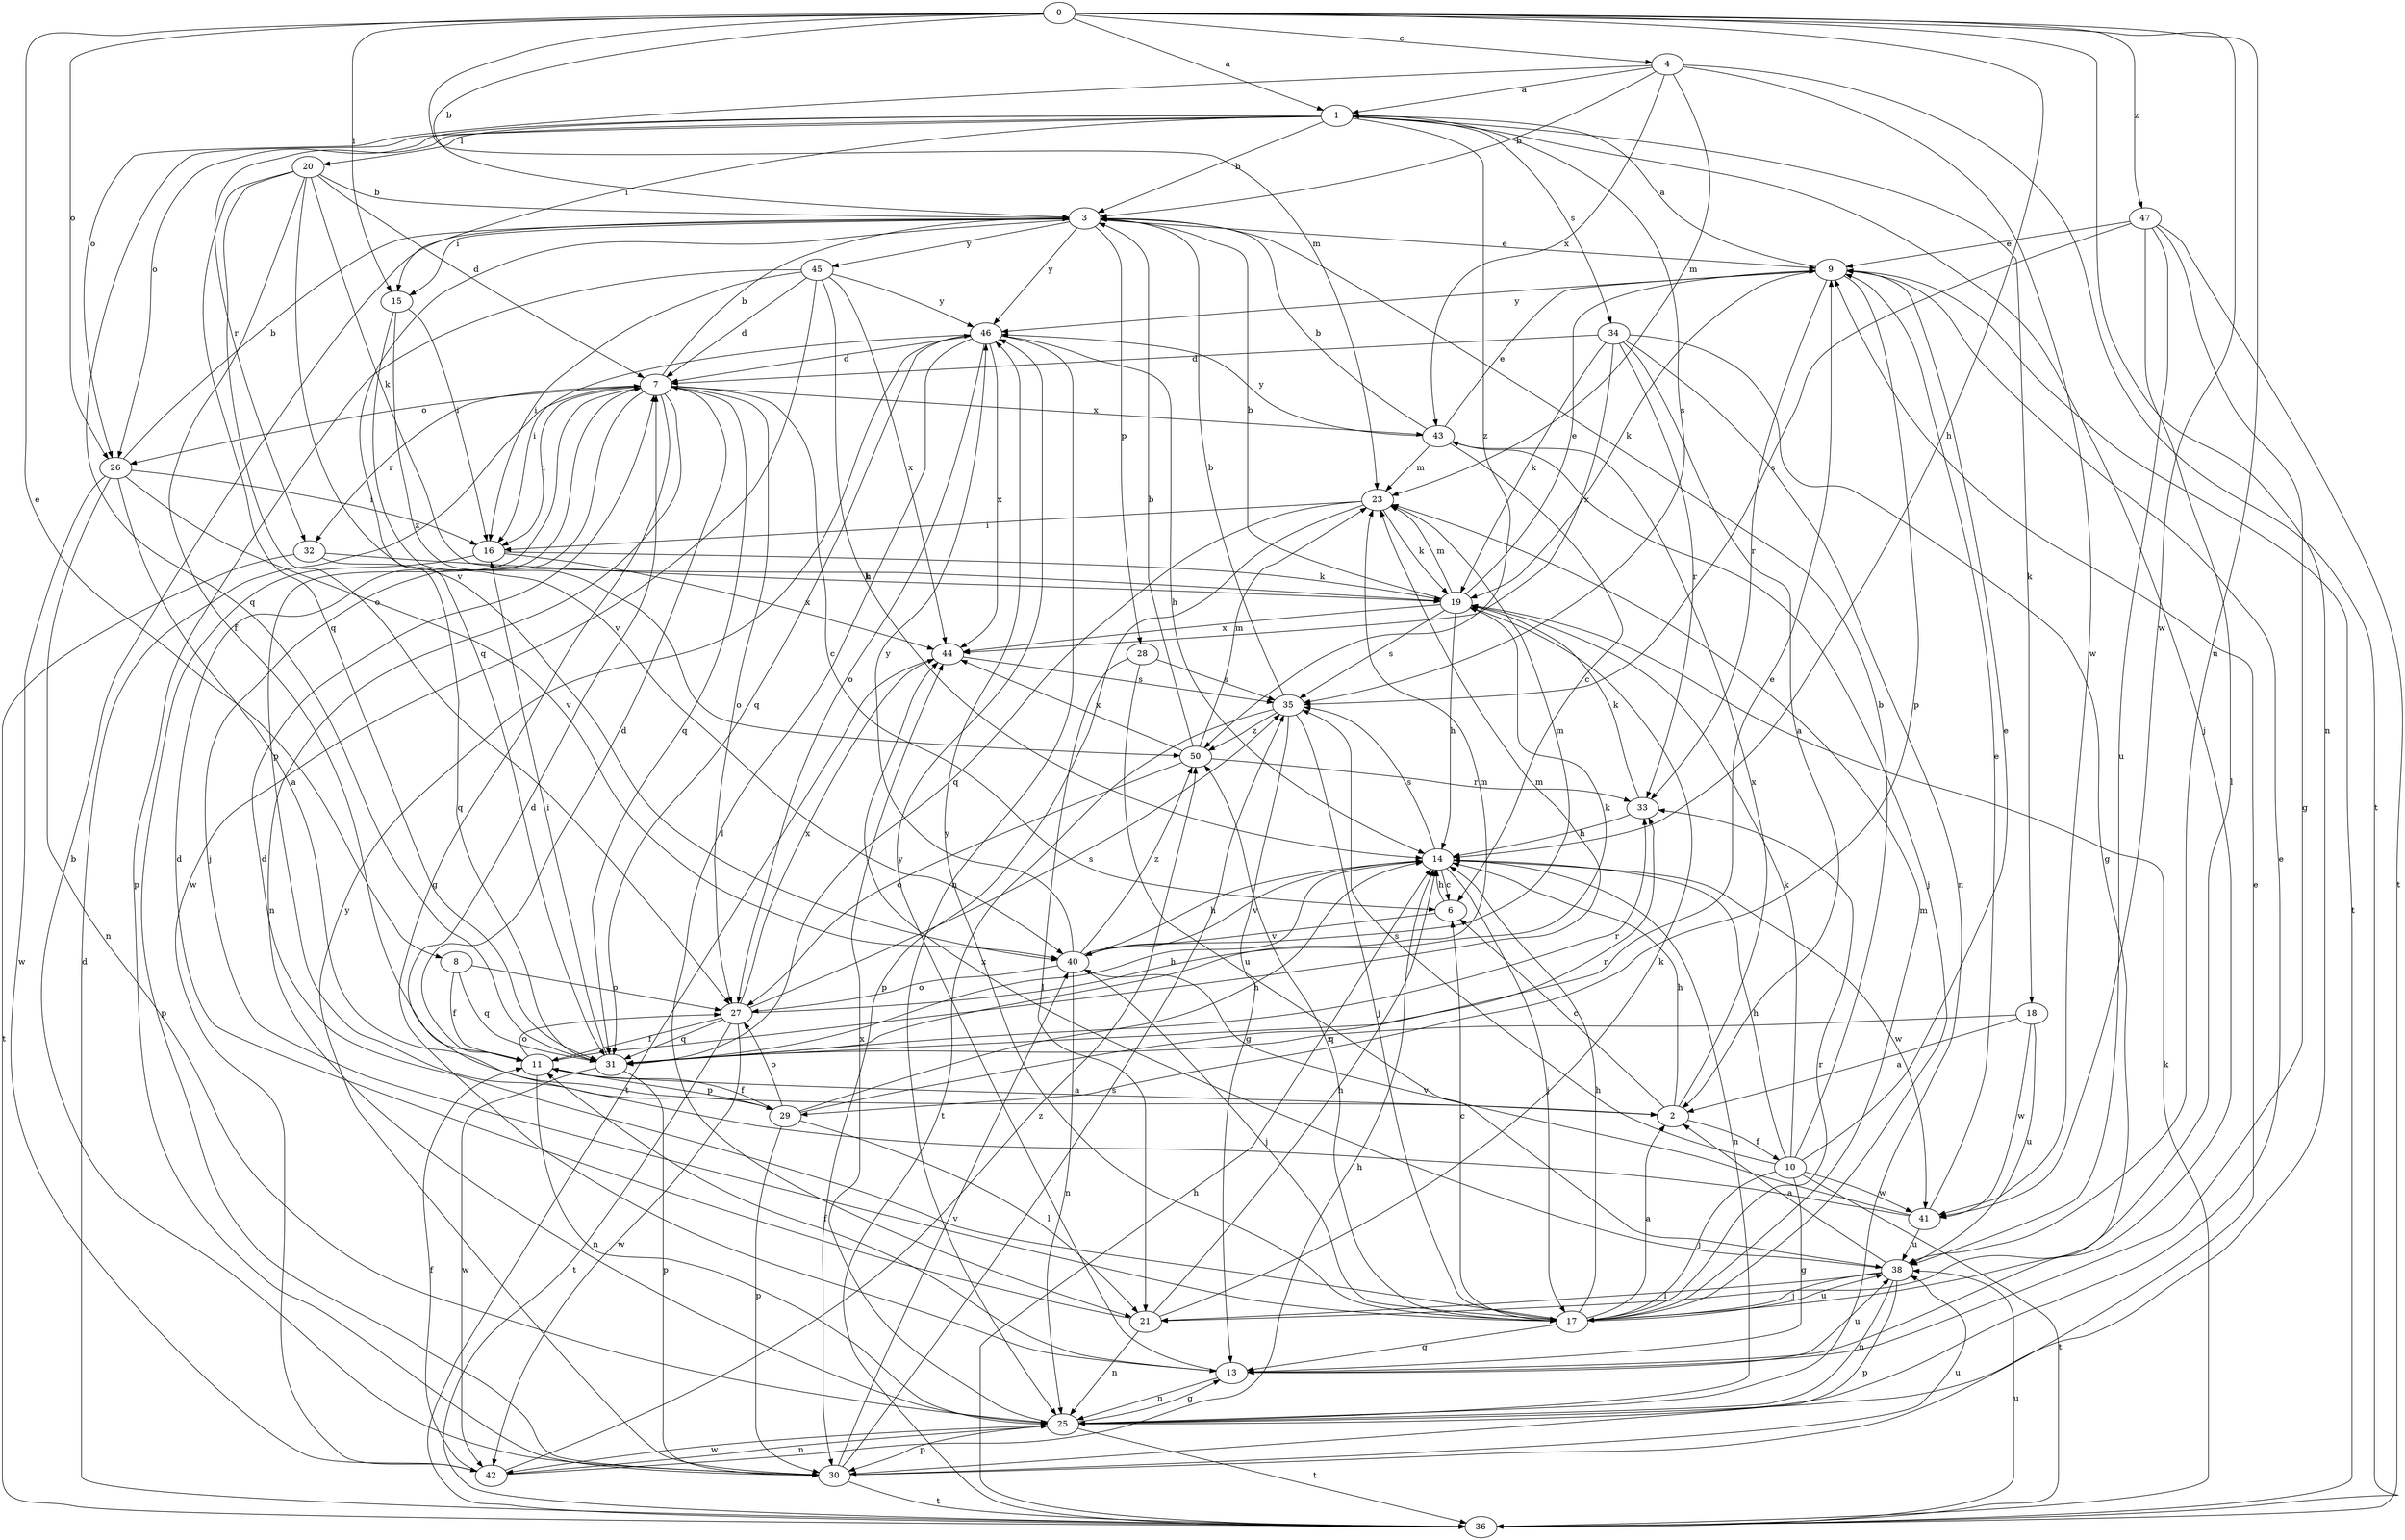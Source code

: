 strict digraph  {
0;
1;
2;
3;
4;
6;
7;
8;
9;
10;
11;
13;
14;
15;
16;
17;
18;
19;
20;
21;
23;
25;
26;
27;
28;
29;
30;
31;
32;
33;
34;
35;
36;
38;
40;
41;
42;
43;
44;
45;
46;
47;
50;
0 -> 1  [label=a];
0 -> 3  [label=b];
0 -> 4  [label=c];
0 -> 8  [label=e];
0 -> 14  [label=h];
0 -> 15  [label=i];
0 -> 23  [label=m];
0 -> 25  [label=n];
0 -> 26  [label=o];
0 -> 38  [label=u];
0 -> 41  [label=w];
0 -> 47  [label=z];
1 -> 3  [label=b];
1 -> 15  [label=i];
1 -> 17  [label=j];
1 -> 18  [label=k];
1 -> 20  [label=l];
1 -> 26  [label=o];
1 -> 31  [label=q];
1 -> 32  [label=r];
1 -> 34  [label=s];
1 -> 35  [label=s];
1 -> 50  [label=z];
2 -> 6  [label=c];
2 -> 10  [label=f];
2 -> 14  [label=h];
2 -> 43  [label=x];
3 -> 9  [label=e];
3 -> 15  [label=i];
3 -> 28  [label=p];
3 -> 31  [label=q];
3 -> 45  [label=y];
3 -> 46  [label=y];
4 -> 1  [label=a];
4 -> 3  [label=b];
4 -> 23  [label=m];
4 -> 26  [label=o];
4 -> 36  [label=t];
4 -> 41  [label=w];
4 -> 43  [label=x];
6 -> 14  [label=h];
6 -> 40  [label=v];
7 -> 3  [label=b];
7 -> 6  [label=c];
7 -> 13  [label=g];
7 -> 16  [label=i];
7 -> 17  [label=j];
7 -> 25  [label=n];
7 -> 26  [label=o];
7 -> 27  [label=o];
7 -> 29  [label=p];
7 -> 31  [label=q];
7 -> 32  [label=r];
7 -> 43  [label=x];
8 -> 11  [label=f];
8 -> 27  [label=o];
8 -> 31  [label=q];
9 -> 1  [label=a];
9 -> 19  [label=k];
9 -> 29  [label=p];
9 -> 33  [label=r];
9 -> 36  [label=t];
9 -> 46  [label=y];
10 -> 3  [label=b];
10 -> 9  [label=e];
10 -> 13  [label=g];
10 -> 14  [label=h];
10 -> 17  [label=j];
10 -> 19  [label=k];
10 -> 35  [label=s];
10 -> 36  [label=t];
10 -> 41  [label=w];
11 -> 2  [label=a];
11 -> 7  [label=d];
11 -> 23  [label=m];
11 -> 25  [label=n];
11 -> 27  [label=o];
11 -> 29  [label=p];
13 -> 11  [label=f];
13 -> 25  [label=n];
13 -> 38  [label=u];
13 -> 46  [label=y];
14 -> 6  [label=c];
14 -> 17  [label=j];
14 -> 25  [label=n];
14 -> 35  [label=s];
14 -> 40  [label=v];
14 -> 41  [label=w];
15 -> 16  [label=i];
15 -> 40  [label=v];
15 -> 50  [label=z];
16 -> 19  [label=k];
16 -> 30  [label=p];
16 -> 44  [label=x];
17 -> 2  [label=a];
17 -> 6  [label=c];
17 -> 7  [label=d];
17 -> 13  [label=g];
17 -> 14  [label=h];
17 -> 23  [label=m];
17 -> 33  [label=r];
17 -> 38  [label=u];
17 -> 46  [label=y];
17 -> 50  [label=z];
18 -> 2  [label=a];
18 -> 31  [label=q];
18 -> 38  [label=u];
18 -> 41  [label=w];
19 -> 3  [label=b];
19 -> 9  [label=e];
19 -> 14  [label=h];
19 -> 23  [label=m];
19 -> 35  [label=s];
19 -> 44  [label=x];
20 -> 3  [label=b];
20 -> 7  [label=d];
20 -> 11  [label=f];
20 -> 19  [label=k];
20 -> 27  [label=o];
20 -> 31  [label=q];
20 -> 40  [label=v];
21 -> 7  [label=d];
21 -> 14  [label=h];
21 -> 19  [label=k];
21 -> 25  [label=n];
23 -> 16  [label=i];
23 -> 19  [label=k];
23 -> 30  [label=p];
23 -> 31  [label=q];
25 -> 9  [label=e];
25 -> 13  [label=g];
25 -> 30  [label=p];
25 -> 36  [label=t];
25 -> 42  [label=w];
25 -> 44  [label=x];
26 -> 2  [label=a];
26 -> 3  [label=b];
26 -> 16  [label=i];
26 -> 25  [label=n];
26 -> 40  [label=v];
26 -> 42  [label=w];
27 -> 11  [label=f];
27 -> 19  [label=k];
27 -> 31  [label=q];
27 -> 35  [label=s];
27 -> 36  [label=t];
27 -> 42  [label=w];
27 -> 44  [label=x];
28 -> 21  [label=l];
28 -> 35  [label=s];
28 -> 38  [label=u];
29 -> 11  [label=f];
29 -> 14  [label=h];
29 -> 21  [label=l];
29 -> 27  [label=o];
29 -> 30  [label=p];
29 -> 33  [label=r];
30 -> 3  [label=b];
30 -> 9  [label=e];
30 -> 35  [label=s];
30 -> 36  [label=t];
30 -> 38  [label=u];
30 -> 40  [label=v];
30 -> 46  [label=y];
31 -> 9  [label=e];
31 -> 14  [label=h];
31 -> 16  [label=i];
31 -> 23  [label=m];
31 -> 30  [label=p];
31 -> 33  [label=r];
31 -> 42  [label=w];
32 -> 19  [label=k];
32 -> 31  [label=q];
32 -> 36  [label=t];
33 -> 14  [label=h];
33 -> 19  [label=k];
34 -> 2  [label=a];
34 -> 7  [label=d];
34 -> 13  [label=g];
34 -> 19  [label=k];
34 -> 25  [label=n];
34 -> 33  [label=r];
34 -> 44  [label=x];
35 -> 3  [label=b];
35 -> 13  [label=g];
35 -> 17  [label=j];
35 -> 36  [label=t];
35 -> 50  [label=z];
36 -> 7  [label=d];
36 -> 14  [label=h];
36 -> 19  [label=k];
36 -> 38  [label=u];
38 -> 2  [label=a];
38 -> 17  [label=j];
38 -> 21  [label=l];
38 -> 25  [label=n];
38 -> 30  [label=p];
38 -> 44  [label=x];
40 -> 14  [label=h];
40 -> 17  [label=j];
40 -> 23  [label=m];
40 -> 25  [label=n];
40 -> 27  [label=o];
40 -> 46  [label=y];
40 -> 50  [label=z];
41 -> 7  [label=d];
41 -> 9  [label=e];
41 -> 38  [label=u];
41 -> 40  [label=v];
42 -> 11  [label=f];
42 -> 14  [label=h];
42 -> 25  [label=n];
42 -> 50  [label=z];
43 -> 3  [label=b];
43 -> 6  [label=c];
43 -> 9  [label=e];
43 -> 17  [label=j];
43 -> 23  [label=m];
43 -> 46  [label=y];
44 -> 35  [label=s];
44 -> 36  [label=t];
45 -> 7  [label=d];
45 -> 14  [label=h];
45 -> 16  [label=i];
45 -> 30  [label=p];
45 -> 42  [label=w];
45 -> 44  [label=x];
45 -> 46  [label=y];
46 -> 7  [label=d];
46 -> 14  [label=h];
46 -> 16  [label=i];
46 -> 21  [label=l];
46 -> 25  [label=n];
46 -> 27  [label=o];
46 -> 31  [label=q];
46 -> 44  [label=x];
47 -> 9  [label=e];
47 -> 13  [label=g];
47 -> 21  [label=l];
47 -> 35  [label=s];
47 -> 36  [label=t];
47 -> 38  [label=u];
50 -> 3  [label=b];
50 -> 23  [label=m];
50 -> 27  [label=o];
50 -> 33  [label=r];
50 -> 44  [label=x];
}
